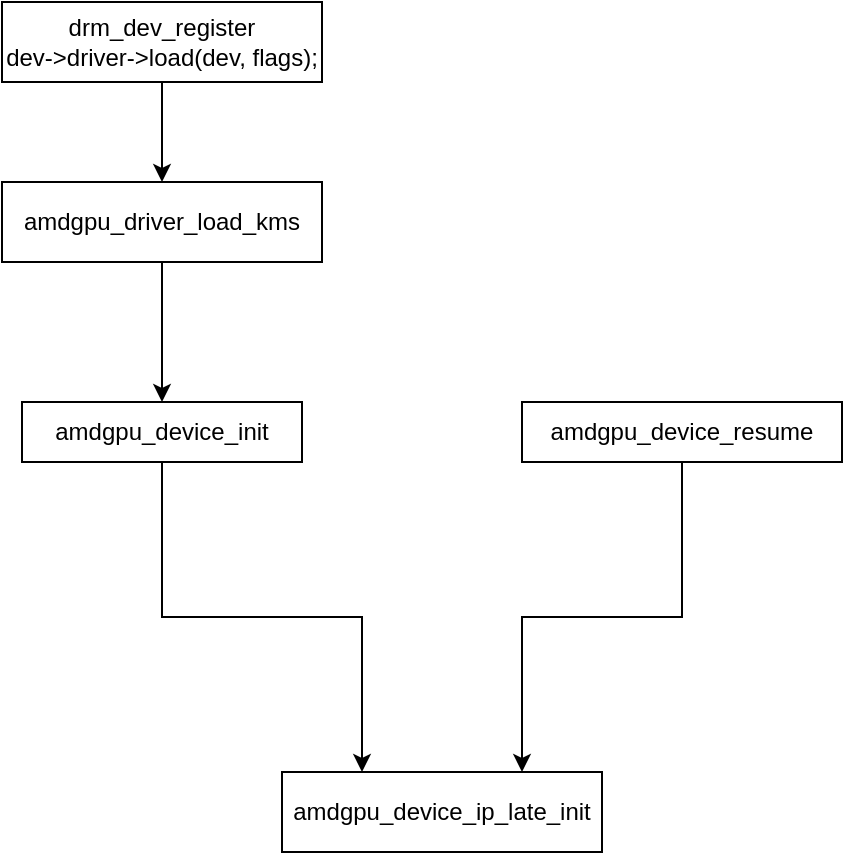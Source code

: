 <mxfile version="14.9.7" type="github">
  <diagram name="Page-1" id="2ca16b54-16f6-2749-3443-fa8db7711227">
    <mxGraphModel dx="1185" dy="543" grid="1" gridSize="10" guides="1" tooltips="1" connect="1" arrows="1" fold="1" page="1" pageScale="1" pageWidth="1100" pageHeight="850" background="none" math="0" shadow="0">
      <root>
        <mxCell id="0" />
        <mxCell id="1" parent="0" />
        <mxCell id="a1hgXYxYx5_6g3b9Ybat-11" style="edgeStyle=orthogonalEdgeStyle;rounded=0;orthogonalLoop=1;jettySize=auto;html=1;entryX=0.25;entryY=0;entryDx=0;entryDy=0;" edge="1" parent="1" source="a1hgXYxYx5_6g3b9Ybat-1" target="a1hgXYxYx5_6g3b9Ybat-4">
          <mxGeometry relative="1" as="geometry" />
        </mxCell>
        <mxCell id="a1hgXYxYx5_6g3b9Ybat-1" value="&lt;div style=&quot;line-height: 19px&quot;&gt;&lt;span style=&quot;text-align: left ; background-color: rgb(255 , 255 , 255)&quot;&gt;&lt;font style=&quot;font-size: 12px&quot;&gt;amdgpu_device_init&lt;/font&gt;&lt;/span&gt;&lt;br&gt;&lt;/div&gt;" style="rounded=0;whiteSpace=wrap;html=1;" vertex="1" parent="1">
          <mxGeometry x="190" y="240" width="140" height="30" as="geometry" />
        </mxCell>
        <mxCell id="a1hgXYxYx5_6g3b9Ybat-4" value="&lt;div style=&quot;line-height: 19px&quot;&gt;&lt;span style=&quot;text-align: left&quot;&gt;amdgpu_device_ip_late_init&lt;/span&gt;&lt;br&gt;&lt;/div&gt;" style="rounded=0;whiteSpace=wrap;html=1;" vertex="1" parent="1">
          <mxGeometry x="320" y="425" width="160" height="40" as="geometry" />
        </mxCell>
        <mxCell id="a1hgXYxYx5_6g3b9Ybat-12" style="edgeStyle=orthogonalEdgeStyle;rounded=0;orthogonalLoop=1;jettySize=auto;html=1;entryX=0.75;entryY=0;entryDx=0;entryDy=0;" edge="1" parent="1" source="a1hgXYxYx5_6g3b9Ybat-7" target="a1hgXYxYx5_6g3b9Ybat-4">
          <mxGeometry relative="1" as="geometry">
            <mxPoint x="399" y="358" as="targetPoint" />
          </mxGeometry>
        </mxCell>
        <mxCell id="a1hgXYxYx5_6g3b9Ybat-7" value="&lt;div style=&quot;line-height: 19px&quot;&gt;&lt;span style=&quot;text-align: left&quot;&gt;amdgpu_device_resume&lt;/span&gt;&lt;br&gt;&lt;/div&gt;" style="rounded=0;whiteSpace=wrap;html=1;" vertex="1" parent="1">
          <mxGeometry x="440" y="240" width="160" height="30" as="geometry" />
        </mxCell>
        <mxCell id="a1hgXYxYx5_6g3b9Ybat-16" style="edgeStyle=orthogonalEdgeStyle;rounded=0;orthogonalLoop=1;jettySize=auto;html=1;" edge="1" parent="1" source="a1hgXYxYx5_6g3b9Ybat-15" target="a1hgXYxYx5_6g3b9Ybat-1">
          <mxGeometry relative="1" as="geometry" />
        </mxCell>
        <mxCell id="a1hgXYxYx5_6g3b9Ybat-15" value="&lt;span style=&quot;text-align: left&quot;&gt;amdgpu_driver_load_kms&lt;/span&gt;" style="rounded=0;whiteSpace=wrap;html=1;" vertex="1" parent="1">
          <mxGeometry x="180" y="130" width="160" height="40" as="geometry" />
        </mxCell>
        <mxCell id="a1hgXYxYx5_6g3b9Ybat-21" style="edgeStyle=orthogonalEdgeStyle;rounded=0;orthogonalLoop=1;jettySize=auto;html=1;entryX=0.5;entryY=0;entryDx=0;entryDy=0;" edge="1" parent="1" source="a1hgXYxYx5_6g3b9Ybat-18" target="a1hgXYxYx5_6g3b9Ybat-15">
          <mxGeometry relative="1" as="geometry" />
        </mxCell>
        <mxCell id="a1hgXYxYx5_6g3b9Ybat-18" value="&lt;span style=&quot;text-align: left&quot;&gt;drm_dev_register&lt;br&gt;&lt;/span&gt;&lt;span style=&quot;text-align: left&quot;&gt;dev-&amp;gt;driver-&amp;gt;load(dev, flags);&lt;/span&gt;&lt;span style=&quot;text-align: left&quot;&gt;&lt;br&gt;&lt;/span&gt;" style="rounded=0;whiteSpace=wrap;html=1;" vertex="1" parent="1">
          <mxGeometry x="180" y="40" width="160" height="40" as="geometry" />
        </mxCell>
      </root>
    </mxGraphModel>
  </diagram>
</mxfile>
